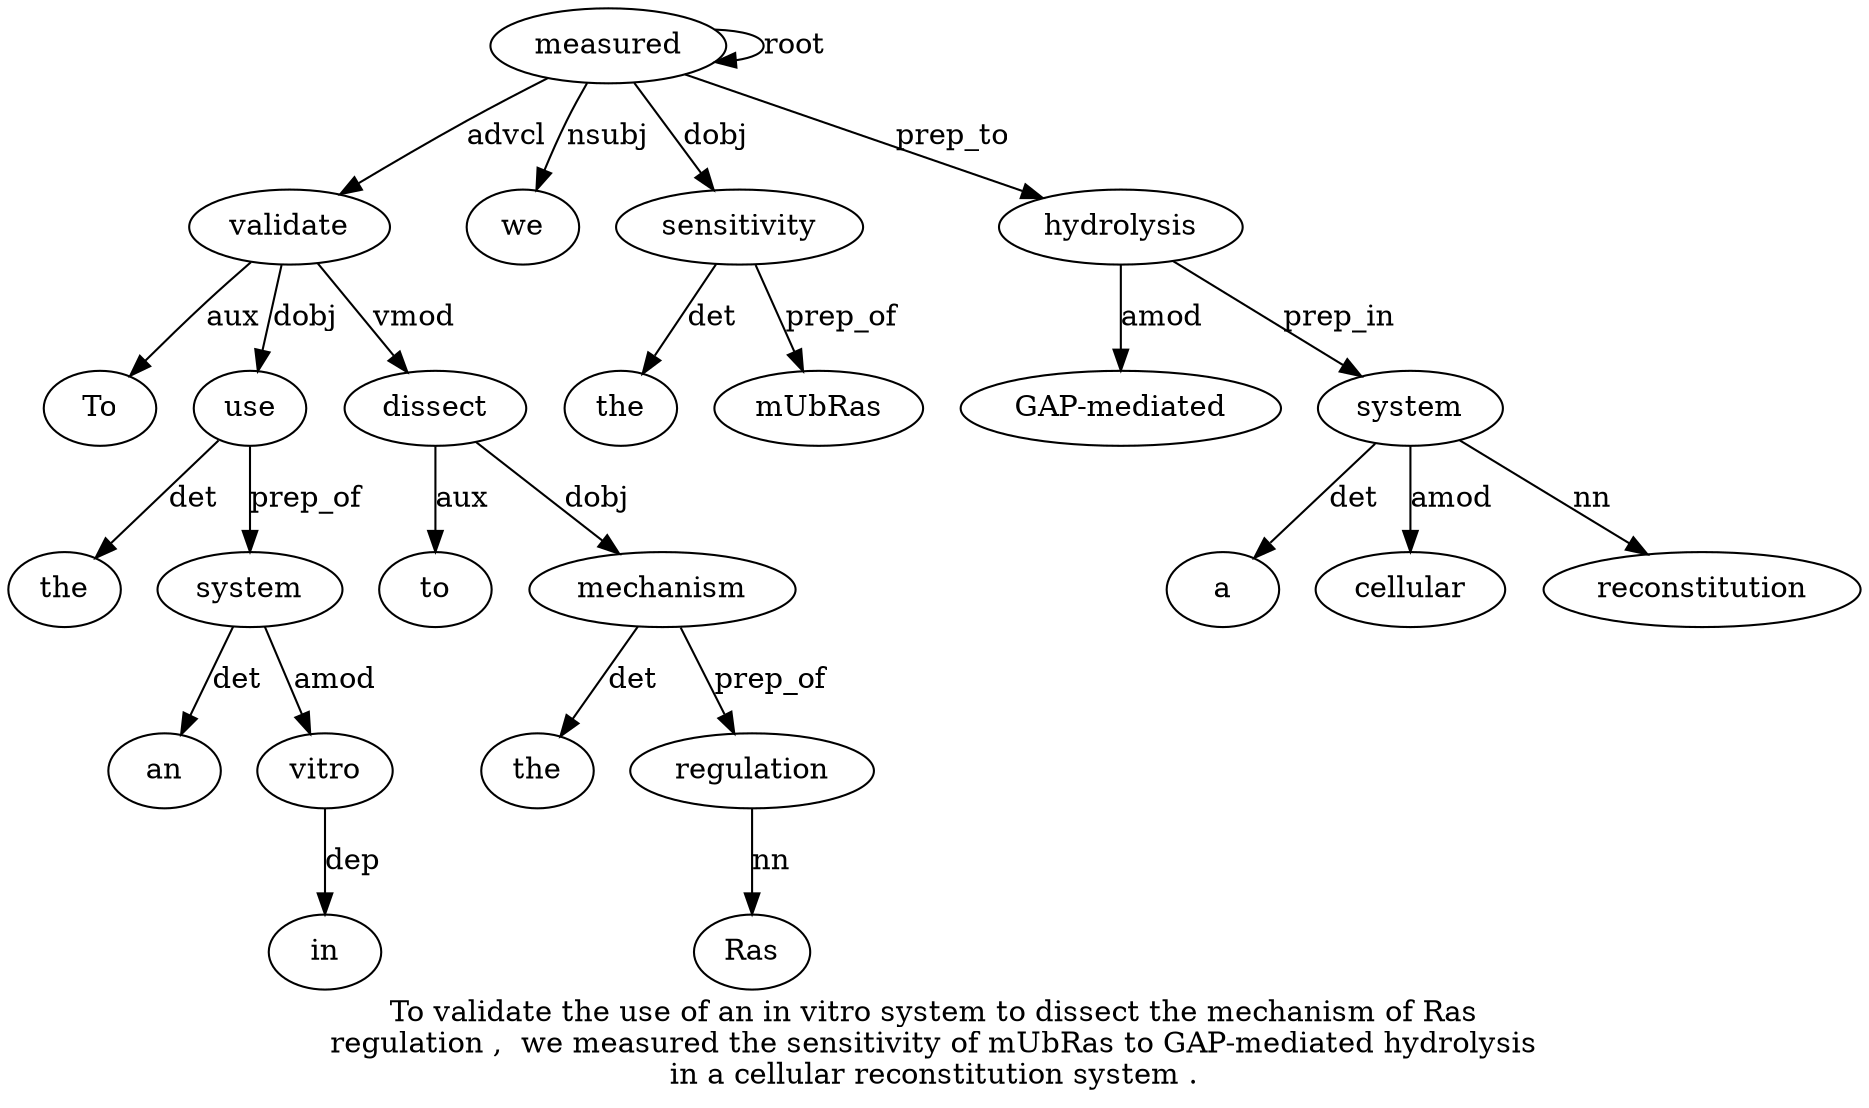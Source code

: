 digraph "To validate the use of an in vitro system to dissect the mechanism of Ras regulation ,  we measured the sensitivity of mUbRas to GAP-mediated hydrolysis in a cellular reconstitution system ." {
label="To validate the use of an in vitro system to dissect the mechanism of Ras
regulation ,  we measured the sensitivity of mUbRas to GAP-mediated hydrolysis
in a cellular reconstitution system .";
validate2 [style=filled, fillcolor=white, label=validate];
To1 [style=filled, fillcolor=white, label=To];
validate2 -> To1  [label=aux];
measured19 [style=filled, fillcolor=white, label=measured];
measured19 -> validate2  [label=advcl];
use4 [style=filled, fillcolor=white, label=use];
the3 [style=filled, fillcolor=white, label=the];
use4 -> the3  [label=det];
validate2 -> use4  [label=dobj];
system9 [style=filled, fillcolor=white, label=system];
an6 [style=filled, fillcolor=white, label=an];
system9 -> an6  [label=det];
vitro8 [style=filled, fillcolor=white, label=vitro];
in7 [style=filled, fillcolor=white, label=in];
vitro8 -> in7  [label=dep];
system9 -> vitro8  [label=amod];
use4 -> system9  [label=prep_of];
dissect11 [style=filled, fillcolor=white, label=dissect];
to10 [style=filled, fillcolor=white, label=to];
dissect11 -> to10  [label=aux];
validate2 -> dissect11  [label=vmod];
mechanism13 [style=filled, fillcolor=white, label=mechanism];
the12 [style=filled, fillcolor=white, label=the];
mechanism13 -> the12  [label=det];
dissect11 -> mechanism13  [label=dobj];
regulation16 [style=filled, fillcolor=white, label=regulation];
Ras15 [style=filled, fillcolor=white, label=Ras];
regulation16 -> Ras15  [label=nn];
mechanism13 -> regulation16  [label=prep_of];
we18 [style=filled, fillcolor=white, label=we];
measured19 -> we18  [label=nsubj];
measured19 -> measured19  [label=root];
sensitivity21 [style=filled, fillcolor=white, label=sensitivity];
the20 [style=filled, fillcolor=white, label=the];
sensitivity21 -> the20  [label=det];
measured19 -> sensitivity21  [label=dobj];
mUbRas23 [style=filled, fillcolor=white, label=mUbRas];
sensitivity21 -> mUbRas23  [label=prep_of];
hydrolysis26 [style=filled, fillcolor=white, label=hydrolysis];
"GAP-mediated25" [style=filled, fillcolor=white, label="GAP-mediated"];
hydrolysis26 -> "GAP-mediated25"  [label=amod];
measured19 -> hydrolysis26  [label=prep_to];
system31 [style=filled, fillcolor=white, label=system];
a28 [style=filled, fillcolor=white, label=a];
system31 -> a28  [label=det];
cellular29 [style=filled, fillcolor=white, label=cellular];
system31 -> cellular29  [label=amod];
reconstitution30 [style=filled, fillcolor=white, label=reconstitution];
system31 -> reconstitution30  [label=nn];
hydrolysis26 -> system31  [label=prep_in];
}
